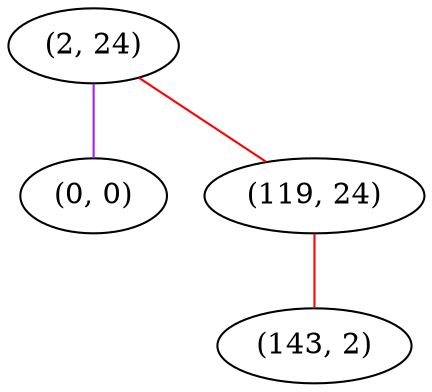 graph "" {
"(2, 24)";
"(0, 0)";
"(119, 24)";
"(143, 2)";
"(2, 24)" -- "(0, 0)"  [color=purple, key=0, weight=4];
"(2, 24)" -- "(119, 24)"  [color=red, key=0, weight=1];
"(119, 24)" -- "(143, 2)"  [color=red, key=0, weight=1];
}
